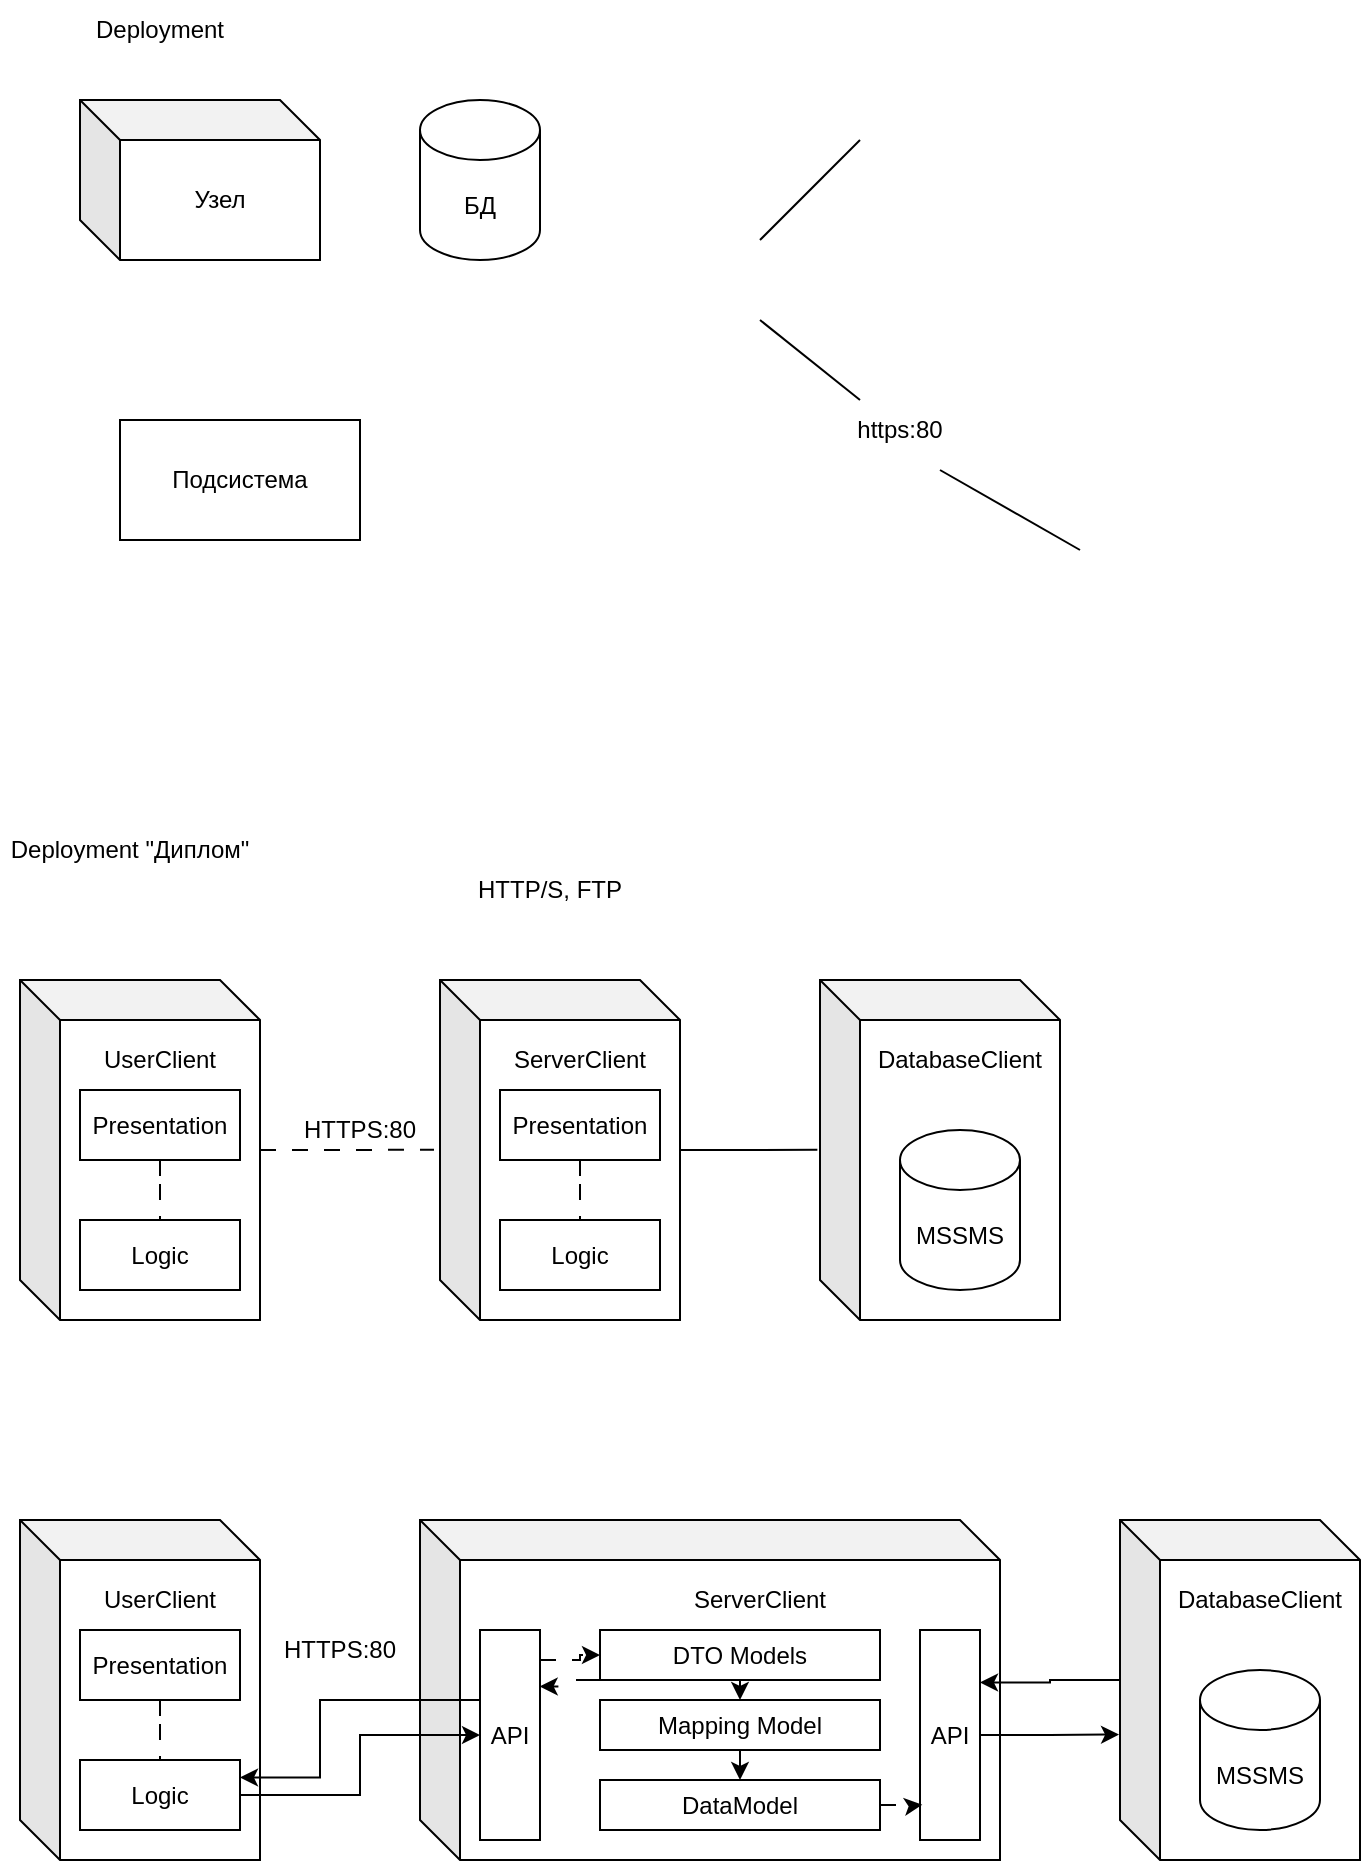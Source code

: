 <mxfile version="26.1.2" pages="2">
  <diagram name="Страница — 1" id="SSzG0GtPFmyp0IV2P6Vj">
    <mxGraphModel dx="983" dy="539" grid="1" gridSize="10" guides="1" tooltips="1" connect="1" arrows="1" fold="1" page="1" pageScale="1" pageWidth="827" pageHeight="1169" math="0" shadow="0">
      <root>
        <mxCell id="0" />
        <mxCell id="1" parent="0" />
        <mxCell id="7DhE1Vs1o4a62_BTefIA-2" value="Deployment" style="text;html=1;align=center;verticalAlign=middle;whiteSpace=wrap;rounded=0;" vertex="1" parent="1">
          <mxGeometry x="170" y="330" width="60" height="30" as="geometry" />
        </mxCell>
        <mxCell id="7DhE1Vs1o4a62_BTefIA-3" value="БД" style="shape=cylinder3;whiteSpace=wrap;html=1;boundedLbl=1;backgroundOutline=1;size=15;" vertex="1" parent="1">
          <mxGeometry x="330" y="380" width="60" height="80" as="geometry" />
        </mxCell>
        <mxCell id="7DhE1Vs1o4a62_BTefIA-4" value="Узел" style="shape=cube;whiteSpace=wrap;html=1;boundedLbl=1;backgroundOutline=1;darkOpacity=0.05;darkOpacity2=0.1;" vertex="1" parent="1">
          <mxGeometry x="160" y="380" width="120" height="80" as="geometry" />
        </mxCell>
        <mxCell id="7DhE1Vs1o4a62_BTefIA-5" value="Подсистема" style="rounded=0;whiteSpace=wrap;html=1;" vertex="1" parent="1">
          <mxGeometry x="180" y="540" width="120" height="60" as="geometry" />
        </mxCell>
        <mxCell id="7DhE1Vs1o4a62_BTefIA-6" value="https:80" style="text;html=1;align=center;verticalAlign=middle;whiteSpace=wrap;rounded=0;" vertex="1" parent="1">
          <mxGeometry x="540" y="530" width="60" height="30" as="geometry" />
        </mxCell>
        <mxCell id="7DhE1Vs1o4a62_BTefIA-7" value="" style="endArrow=none;html=1;rounded=0;" edge="1" parent="1">
          <mxGeometry width="50" height="50" relative="1" as="geometry">
            <mxPoint x="500" y="450" as="sourcePoint" />
            <mxPoint x="550" y="400" as="targetPoint" />
          </mxGeometry>
        </mxCell>
        <mxCell id="7DhE1Vs1o4a62_BTefIA-8" value="" style="endArrow=none;html=1;rounded=0;" edge="1" parent="1">
          <mxGeometry width="50" height="50" relative="1" as="geometry">
            <mxPoint x="500" y="490" as="sourcePoint" />
            <mxPoint x="550" y="530" as="targetPoint" />
          </mxGeometry>
        </mxCell>
        <mxCell id="7DhE1Vs1o4a62_BTefIA-9" value="" style="endArrow=none;html=1;rounded=0;" edge="1" parent="1">
          <mxGeometry width="50" height="50" relative="1" as="geometry">
            <mxPoint x="590" y="565" as="sourcePoint" />
            <mxPoint x="660" y="605" as="targetPoint" />
          </mxGeometry>
        </mxCell>
        <mxCell id="s0OaWHmilb_NQtzqH2-1-1" value="" style="shape=cube;whiteSpace=wrap;html=1;boundedLbl=1;backgroundOutline=1;darkOpacity=0.05;darkOpacity2=0.1;" vertex="1" parent="1">
          <mxGeometry x="130" y="820" width="120" height="170" as="geometry" />
        </mxCell>
        <mxCell id="s0OaWHmilb_NQtzqH2-1-2" value="Deployment &quot;Диплом&quot;" style="text;html=1;align=center;verticalAlign=middle;whiteSpace=wrap;rounded=0;" vertex="1" parent="1">
          <mxGeometry x="120" y="740" width="130" height="30" as="geometry" />
        </mxCell>
        <mxCell id="s0OaWHmilb_NQtzqH2-1-5" style="edgeStyle=orthogonalEdgeStyle;rounded=0;orthogonalLoop=1;jettySize=auto;html=1;entryX=0.5;entryY=0;entryDx=0;entryDy=0;endArrow=none;startFill=0;startArrow=none;dashed=1;dashPattern=8 8;" edge="1" parent="1" source="s0OaWHmilb_NQtzqH2-1-3" target="s0OaWHmilb_NQtzqH2-1-4">
          <mxGeometry relative="1" as="geometry" />
        </mxCell>
        <mxCell id="s0OaWHmilb_NQtzqH2-1-3" value="Presentation" style="rounded=0;whiteSpace=wrap;html=1;" vertex="1" parent="1">
          <mxGeometry x="160" y="875" width="80" height="35" as="geometry" />
        </mxCell>
        <mxCell id="s0OaWHmilb_NQtzqH2-1-4" value="Logic" style="rounded=0;whiteSpace=wrap;html=1;" vertex="1" parent="1">
          <mxGeometry x="160" y="940" width="80" height="35" as="geometry" />
        </mxCell>
        <mxCell id="s0OaWHmilb_NQtzqH2-1-6" value="UserClient" style="text;html=1;align=center;verticalAlign=middle;whiteSpace=wrap;rounded=0;" vertex="1" parent="1">
          <mxGeometry x="170" y="845" width="60" height="30" as="geometry" />
        </mxCell>
        <mxCell id="s0OaWHmilb_NQtzqH2-1-7" value="" style="shape=cube;whiteSpace=wrap;html=1;boundedLbl=1;backgroundOutline=1;darkOpacity=0.05;darkOpacity2=0.1;" vertex="1" parent="1">
          <mxGeometry x="340" y="820" width="120" height="170" as="geometry" />
        </mxCell>
        <mxCell id="s0OaWHmilb_NQtzqH2-1-8" style="edgeStyle=orthogonalEdgeStyle;rounded=0;orthogonalLoop=1;jettySize=auto;html=1;entryX=0.5;entryY=0;entryDx=0;entryDy=0;endArrow=none;startFill=0;startArrow=none;dashed=1;dashPattern=8 8;" edge="1" parent="1" source="s0OaWHmilb_NQtzqH2-1-9" target="s0OaWHmilb_NQtzqH2-1-10">
          <mxGeometry relative="1" as="geometry" />
        </mxCell>
        <mxCell id="s0OaWHmilb_NQtzqH2-1-9" value="Presentation" style="rounded=0;whiteSpace=wrap;html=1;" vertex="1" parent="1">
          <mxGeometry x="370" y="875" width="80" height="35" as="geometry" />
        </mxCell>
        <mxCell id="s0OaWHmilb_NQtzqH2-1-10" value="Logic" style="rounded=0;whiteSpace=wrap;html=1;" vertex="1" parent="1">
          <mxGeometry x="370" y="940" width="80" height="35" as="geometry" />
        </mxCell>
        <mxCell id="s0OaWHmilb_NQtzqH2-1-11" value="ServerClient" style="text;html=1;align=center;verticalAlign=middle;whiteSpace=wrap;rounded=0;" vertex="1" parent="1">
          <mxGeometry x="380" y="845" width="60" height="30" as="geometry" />
        </mxCell>
        <mxCell id="s0OaWHmilb_NQtzqH2-1-12" value="" style="shape=cube;whiteSpace=wrap;html=1;boundedLbl=1;backgroundOutline=1;darkOpacity=0.05;darkOpacity2=0.1;" vertex="1" parent="1">
          <mxGeometry x="530" y="820" width="120" height="170" as="geometry" />
        </mxCell>
        <mxCell id="s0OaWHmilb_NQtzqH2-1-16" value="DatabaseClient" style="text;html=1;align=center;verticalAlign=middle;whiteSpace=wrap;rounded=0;" vertex="1" parent="1">
          <mxGeometry x="570" y="845" width="60" height="30" as="geometry" />
        </mxCell>
        <mxCell id="s0OaWHmilb_NQtzqH2-1-17" value="MSSMS" style="shape=cylinder3;whiteSpace=wrap;html=1;boundedLbl=1;backgroundOutline=1;size=15;" vertex="1" parent="1">
          <mxGeometry x="570" y="895" width="60" height="80" as="geometry" />
        </mxCell>
        <mxCell id="s0OaWHmilb_NQtzqH2-1-18" style="edgeStyle=orthogonalEdgeStyle;rounded=0;orthogonalLoop=1;jettySize=auto;html=1;entryX=-0.011;entryY=0.499;entryDx=0;entryDy=0;entryPerimeter=0;endArrow=none;startFill=0;" edge="1" parent="1" source="s0OaWHmilb_NQtzqH2-1-7" target="s0OaWHmilb_NQtzqH2-1-12">
          <mxGeometry relative="1" as="geometry" />
        </mxCell>
        <mxCell id="s0OaWHmilb_NQtzqH2-1-19" style="edgeStyle=orthogonalEdgeStyle;rounded=0;orthogonalLoop=1;jettySize=auto;html=1;entryX=-0.025;entryY=0.499;entryDx=0;entryDy=0;entryPerimeter=0;dashed=1;dashPattern=8 8;endArrow=none;startFill=0;" edge="1" parent="1" source="s0OaWHmilb_NQtzqH2-1-1" target="s0OaWHmilb_NQtzqH2-1-7">
          <mxGeometry relative="1" as="geometry" />
        </mxCell>
        <mxCell id="s0OaWHmilb_NQtzqH2-1-20" value="HTTP/S, FTP" style="text;html=1;align=center;verticalAlign=middle;whiteSpace=wrap;rounded=0;" vertex="1" parent="1">
          <mxGeometry x="340" y="760" width="110" height="30" as="geometry" />
        </mxCell>
        <mxCell id="s0OaWHmilb_NQtzqH2-1-21" value="HTTPS:80" style="text;html=1;align=center;verticalAlign=middle;whiteSpace=wrap;rounded=0;" vertex="1" parent="1">
          <mxGeometry x="270" y="880" width="60" height="30" as="geometry" />
        </mxCell>
        <mxCell id="s0OaWHmilb_NQtzqH2-1-22" value="" style="shape=cube;whiteSpace=wrap;html=1;boundedLbl=1;backgroundOutline=1;darkOpacity=0.05;darkOpacity2=0.1;" vertex="1" parent="1">
          <mxGeometry x="130" y="1090" width="120" height="170" as="geometry" />
        </mxCell>
        <mxCell id="s0OaWHmilb_NQtzqH2-1-23" style="edgeStyle=orthogonalEdgeStyle;rounded=0;orthogonalLoop=1;jettySize=auto;html=1;entryX=0.5;entryY=0;entryDx=0;entryDy=0;endArrow=none;startFill=0;startArrow=none;dashed=1;dashPattern=8 8;" edge="1" source="s0OaWHmilb_NQtzqH2-1-24" target="s0OaWHmilb_NQtzqH2-1-25" parent="1">
          <mxGeometry relative="1" as="geometry" />
        </mxCell>
        <mxCell id="s0OaWHmilb_NQtzqH2-1-24" value="Presentation" style="rounded=0;whiteSpace=wrap;html=1;" vertex="1" parent="1">
          <mxGeometry x="160" y="1145" width="80" height="35" as="geometry" />
        </mxCell>
        <mxCell id="s0OaWHmilb_NQtzqH2-1-25" value="Logic" style="rounded=0;whiteSpace=wrap;html=1;" vertex="1" parent="1">
          <mxGeometry x="160" y="1210" width="80" height="35" as="geometry" />
        </mxCell>
        <mxCell id="s0OaWHmilb_NQtzqH2-1-26" value="UserClient" style="text;html=1;align=center;verticalAlign=middle;whiteSpace=wrap;rounded=0;" vertex="1" parent="1">
          <mxGeometry x="170" y="1115" width="60" height="30" as="geometry" />
        </mxCell>
        <mxCell id="s0OaWHmilb_NQtzqH2-1-28" value="" style="shape=cube;whiteSpace=wrap;html=1;boundedLbl=1;backgroundOutline=1;darkOpacity=0.05;darkOpacity2=0.1;" vertex="1" parent="1">
          <mxGeometry x="330" y="1090" width="290" height="170" as="geometry" />
        </mxCell>
        <mxCell id="s0OaWHmilb_NQtzqH2-1-42" style="edgeStyle=orthogonalEdgeStyle;rounded=0;orthogonalLoop=1;jettySize=auto;html=1;entryX=0;entryY=0.5;entryDx=0;entryDy=0;dashed=1;dashPattern=8 8;" edge="1" parent="1" source="s0OaWHmilb_NQtzqH2-1-30" target="s0OaWHmilb_NQtzqH2-1-36">
          <mxGeometry relative="1" as="geometry">
            <Array as="points">
              <mxPoint x="410" y="1160" />
              <mxPoint x="410" y="1158" />
            </Array>
          </mxGeometry>
        </mxCell>
        <mxCell id="s0OaWHmilb_NQtzqH2-1-49" style="edgeStyle=orthogonalEdgeStyle;rounded=0;orthogonalLoop=1;jettySize=auto;html=1;entryX=1;entryY=0.25;entryDx=0;entryDy=0;" edge="1" parent="1" source="s0OaWHmilb_NQtzqH2-1-30" target="s0OaWHmilb_NQtzqH2-1-25">
          <mxGeometry relative="1" as="geometry">
            <Array as="points">
              <mxPoint x="280" y="1180" />
              <mxPoint x="280" y="1219" />
            </Array>
          </mxGeometry>
        </mxCell>
        <mxCell id="s0OaWHmilb_NQtzqH2-1-30" value="API" style="rounded=0;whiteSpace=wrap;html=1;" vertex="1" parent="1">
          <mxGeometry x="360" y="1145" width="30" height="105" as="geometry" />
        </mxCell>
        <mxCell id="s0OaWHmilb_NQtzqH2-1-32" value="ServerClient" style="text;html=1;align=center;verticalAlign=middle;whiteSpace=wrap;rounded=0;" vertex="1" parent="1">
          <mxGeometry x="470" y="1115" width="60" height="30" as="geometry" />
        </mxCell>
        <mxCell id="s0OaWHmilb_NQtzqH2-1-47" style="edgeStyle=orthogonalEdgeStyle;rounded=0;orthogonalLoop=1;jettySize=auto;html=1;entryX=1;entryY=0.25;entryDx=0;entryDy=0;" edge="1" parent="1" source="s0OaWHmilb_NQtzqH2-1-33" target="s0OaWHmilb_NQtzqH2-1-40">
          <mxGeometry relative="1" as="geometry">
            <Array as="points">
              <mxPoint x="645" y="1170" />
              <mxPoint x="645" y="1171" />
            </Array>
          </mxGeometry>
        </mxCell>
        <mxCell id="s0OaWHmilb_NQtzqH2-1-33" value="" style="shape=cube;whiteSpace=wrap;html=1;boundedLbl=1;backgroundOutline=1;darkOpacity=0.05;darkOpacity2=0.1;" vertex="1" parent="1">
          <mxGeometry x="680" y="1090" width="120" height="170" as="geometry" />
        </mxCell>
        <mxCell id="s0OaWHmilb_NQtzqH2-1-34" value="DatabaseClient" style="text;html=1;align=center;verticalAlign=middle;whiteSpace=wrap;rounded=0;" vertex="1" parent="1">
          <mxGeometry x="720" y="1115" width="60" height="30" as="geometry" />
        </mxCell>
        <mxCell id="s0OaWHmilb_NQtzqH2-1-35" value="MSSMS" style="shape=cylinder3;whiteSpace=wrap;html=1;boundedLbl=1;backgroundOutline=1;size=15;" vertex="1" parent="1">
          <mxGeometry x="720" y="1165" width="60" height="80" as="geometry" />
        </mxCell>
        <mxCell id="s0OaWHmilb_NQtzqH2-1-43" style="edgeStyle=orthogonalEdgeStyle;rounded=0;orthogonalLoop=1;jettySize=auto;html=1;exitX=0.5;exitY=1;exitDx=0;exitDy=0;entryX=0.5;entryY=0;entryDx=0;entryDy=0;dashed=1;dashPattern=12 12;" edge="1" parent="1" source="s0OaWHmilb_NQtzqH2-1-36" target="s0OaWHmilb_NQtzqH2-1-38">
          <mxGeometry relative="1" as="geometry" />
        </mxCell>
        <mxCell id="s0OaWHmilb_NQtzqH2-1-36" value="DTO Models" style="rounded=0;whiteSpace=wrap;html=1;" vertex="1" parent="1">
          <mxGeometry x="420" y="1145" width="140" height="25" as="geometry" />
        </mxCell>
        <mxCell id="s0OaWHmilb_NQtzqH2-1-44" style="edgeStyle=orthogonalEdgeStyle;rounded=0;orthogonalLoop=1;jettySize=auto;html=1;exitX=0.5;exitY=1;exitDx=0;exitDy=0;entryX=0.5;entryY=0;entryDx=0;entryDy=0;dashed=1;dashPattern=12 12;" edge="1" parent="1" source="s0OaWHmilb_NQtzqH2-1-38" target="s0OaWHmilb_NQtzqH2-1-39">
          <mxGeometry relative="1" as="geometry" />
        </mxCell>
        <mxCell id="s0OaWHmilb_NQtzqH2-1-38" value="Mapping Model" style="rounded=0;whiteSpace=wrap;html=1;" vertex="1" parent="1">
          <mxGeometry x="420" y="1180" width="140" height="25" as="geometry" />
        </mxCell>
        <mxCell id="s0OaWHmilb_NQtzqH2-1-39" value="DataModel" style="rounded=0;whiteSpace=wrap;html=1;" vertex="1" parent="1">
          <mxGeometry x="420" y="1220" width="140" height="25" as="geometry" />
        </mxCell>
        <mxCell id="s0OaWHmilb_NQtzqH2-1-40" value="API" style="rounded=0;whiteSpace=wrap;html=1;" vertex="1" parent="1">
          <mxGeometry x="580" y="1145" width="30" height="105" as="geometry" />
        </mxCell>
        <mxCell id="s0OaWHmilb_NQtzqH2-1-41" style="edgeStyle=orthogonalEdgeStyle;rounded=0;orthogonalLoop=1;jettySize=auto;html=1;entryX=0;entryY=0.5;entryDx=0;entryDy=0;" edge="1" parent="1" source="s0OaWHmilb_NQtzqH2-1-25" target="s0OaWHmilb_NQtzqH2-1-30">
          <mxGeometry relative="1" as="geometry">
            <Array as="points">
              <mxPoint x="300" y="1227" />
              <mxPoint x="300" y="1197" />
            </Array>
          </mxGeometry>
        </mxCell>
        <mxCell id="s0OaWHmilb_NQtzqH2-1-45" style="edgeStyle=orthogonalEdgeStyle;rounded=0;orthogonalLoop=1;jettySize=auto;html=1;entryX=0.039;entryY=0.832;entryDx=0;entryDy=0;entryPerimeter=0;dashed=1;dashPattern=8 8;" edge="1" parent="1" source="s0OaWHmilb_NQtzqH2-1-39" target="s0OaWHmilb_NQtzqH2-1-40">
          <mxGeometry relative="1" as="geometry" />
        </mxCell>
        <mxCell id="s0OaWHmilb_NQtzqH2-1-46" style="edgeStyle=orthogonalEdgeStyle;rounded=0;orthogonalLoop=1;jettySize=auto;html=1;entryX=-0.004;entryY=0.631;entryDx=0;entryDy=0;entryPerimeter=0;" edge="1" parent="1" source="s0OaWHmilb_NQtzqH2-1-40" target="s0OaWHmilb_NQtzqH2-1-33">
          <mxGeometry relative="1" as="geometry" />
        </mxCell>
        <mxCell id="s0OaWHmilb_NQtzqH2-1-48" style="edgeStyle=orthogonalEdgeStyle;rounded=0;orthogonalLoop=1;jettySize=auto;html=1;entryX=0.995;entryY=0.269;entryDx=0;entryDy=0;entryPerimeter=0;dashed=1;dashPattern=12 12;" edge="1" parent="1" source="s0OaWHmilb_NQtzqH2-1-36" target="s0OaWHmilb_NQtzqH2-1-30">
          <mxGeometry relative="1" as="geometry">
            <Array as="points">
              <mxPoint x="400" y="1170" />
              <mxPoint x="400" y="1173" />
            </Array>
          </mxGeometry>
        </mxCell>
        <mxCell id="s0OaWHmilb_NQtzqH2-1-50" value="HTTPS:80" style="text;html=1;align=center;verticalAlign=middle;whiteSpace=wrap;rounded=0;" vertex="1" parent="1">
          <mxGeometry x="260" y="1140" width="60" height="30" as="geometry" />
        </mxCell>
      </root>
    </mxGraphModel>
  </diagram>
  <diagram id="R3MrmlBUmBO5czv9LFFT" name="Страница — 2">
    <mxGraphModel dx="1426" dy="781" grid="1" gridSize="10" guides="1" tooltips="1" connect="1" arrows="1" fold="1" page="1" pageScale="1" pageWidth="827" pageHeight="1169" math="0" shadow="0">
      <root>
        <mxCell id="0" />
        <mxCell id="1" parent="0" />
      </root>
    </mxGraphModel>
  </diagram>
</mxfile>

